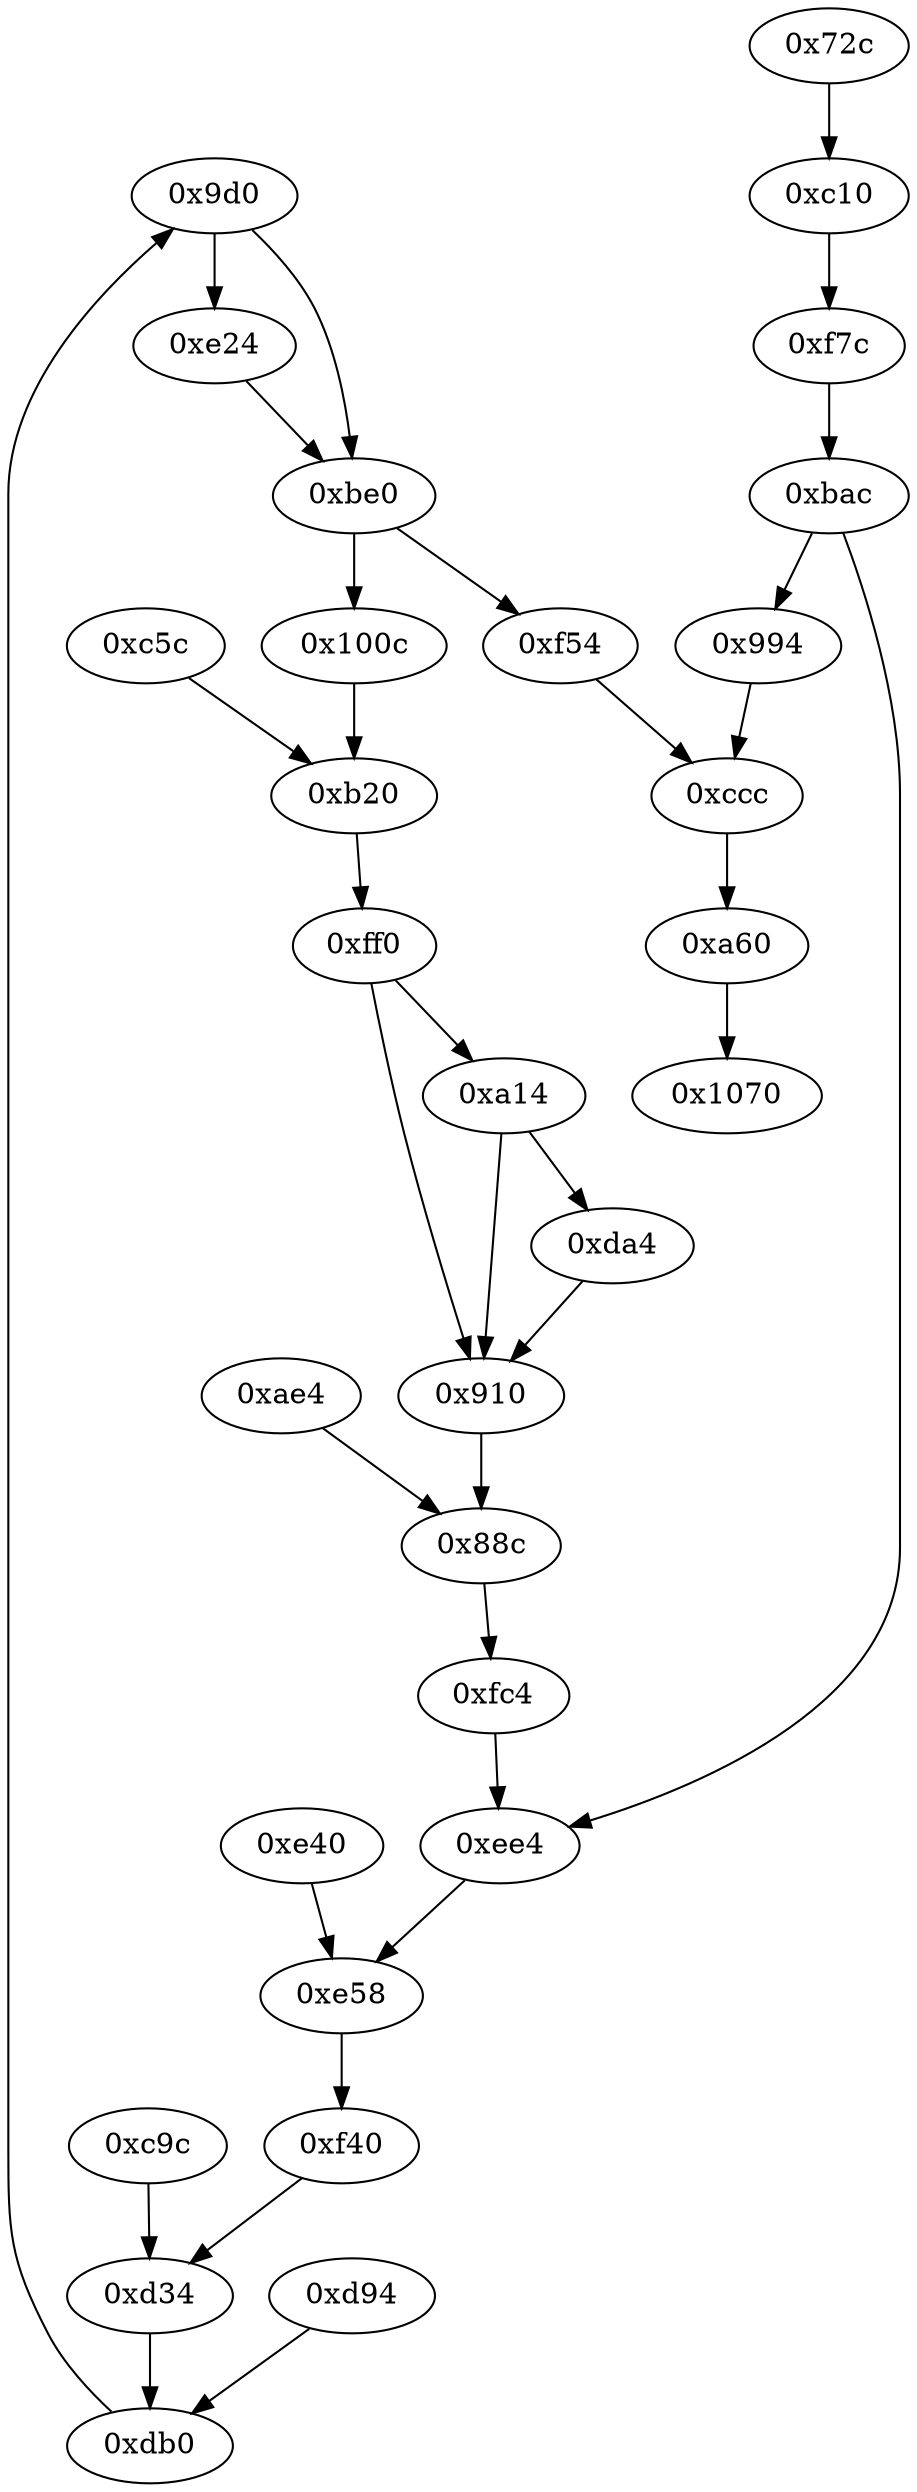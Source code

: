 strict digraph "" {
	"0x9d0"	 [opcode="[u'ldrb', u'ldr', u'mov', u'cmp', u'ldr', u'mov', u'b']"];
	"0xbe0"	 [opcode="[u'ldr', u'ldr', u'tst', u'mov', u'b']"];
	"0x9d0" -> "0xbe0";
	"0xe24"	 [opcode="[u'ldr', u'ldr', u'mov', u'cmp', u'ldr', u'mov', u'b']"];
	"0x9d0" -> "0xe24";
	"0xb20"	 [opcode="[u'ldr', u'ldr', u'bl', u'cmp', u'mov', u'mov', u'mov', u'strb', u'ldr', u'ldr', u'ldr', u'sub', u'sub', u'add', u'mul', u'eor', \
u'and', u'ldr', u'mov', u'mov', u'ldr', u'ldr', u'cmp', u'mov', u'teq', u'ldr', u'b']"];
	"0xff0"	 [opcode="[u'ldrb', u'ldr', u'cmp', u'ldr', u'ldr', u'mov', u'b']"];
	"0xb20" -> "0xff0";
	"0xa60"	 [opcode="[u'ldr', u'ldr', u'ldr', u'ldr', u'add', u'sub', u'sub', u'mul', u'mvn', u'ldr', u'ldr', u'orr', u'mov', u'cmn', u'mov', u'cmp', \
u'mov', u'mov', u'mov', u'cmn', u'mov', u'mov', u'b']"];
	"0x1070"	 [opcode="[u'ldr', u'ldr', u'ldr', u'ldr', u'ldr', u'sub', u'sub', u'pop']"];
	"0xa60" -> "0x1070";
	"0xd34"	 [opcode="[u'ldr', u'mov', u'str', u'ldr', u'str', u'ldr', u'ldr', u'ldr', u'sub', u'sub', u'add', u'mul', u'mov', u'eor', u'and', u'ldr', \
u'mov', u'ldr', u'cmp', u'mov', u'teq', u'ldr', u'ldr', u'b']"];
	"0xdb0"	 [opcode="[u'ldr', u'ldr', u'mov', u'cmp', u'mov', u'mov', u'strb', u'ldr', u'ldr', u'ldr', u'ldr', u'cmp', u'mov', u'sub', u'mul', u'mvn', \
u'mov', u'orr', u'ldr', u'cmn', u'mov', u'teq', u'ldr', u'mov', u'cmn', u'mov', u'cmp', u'mov', u'b']"];
	"0xd34" -> "0xdb0";
	"0xc10"	 [opcode="[u'ldrb', u'ldrb', u'eor', u'tst', u'ldr', u'mov', u'cmp', u'mov', u'mov', u'cmp', u'mov', u'b']"];
	"0xf7c"	 [opcode="[u'sub', u'mov', u'str', u'ldr', u'ldr', u'cmp', u'mov', u'mov', u'strb', u'ldr', u'ldr', u'sub', u'mul', u'eor', u'and', u'ldr', \
u'ldr', u'ldr']"];
	"0xc10" -> "0xf7c";
	"0xfc4"	 [opcode="[u'mov', u'mov', u'cmp', u'mov', u'cmp', u'mov', u'mov', u'cmp', u'mov', u'mov', u'b']"];
	"0xee4"	 [opcode="[u'ldr', u'mov', u'ldr', u'sub', u'mul', u'mov', u'eor', u'and', u'ldr', u'mov', u'ldr', u'cmp', u'mov', u'teq', u'ldr', u'ldr']"];
	"0xfc4" -> "0xee4";
	"0xe58"	 [opcode="[u'ldr', u'str', u'ldr', u'ldr', u'bl', u'bl', u'ldr', u'mov', u'ldr', u'ldrb', u'str', u'ldr', u'ldrb', u'str', u'ldr', u'ldr', \
u'sub', u'mul', u'eor', u'and', u'ldr', u'mov', u'mov', u'ldr', u'ldr', u'cmp', u'mov', u'teq', u'ldr']"];
	"0xf40"	 [opcode="[u'mov', u'str']"];
	"0xe58" -> "0xf40";
	"0xa14"	 [opcode="[u'ldr', u'ldr', u'bl', u'ldr', u'cmp', u'ldr', u'ldr', u'mov', u'b']"];
	"0xda4"	 [opcode="[u'ldr', u'ldr', u'b']"];
	"0xa14" -> "0xda4";
	"0x910"	 [opcode="[u'ldr', u'ldr', u'str', u'ldr', u'ldr', u'mov', u'rsb', u'cmp', u'mvn', u'mov', u'mul', u'mov', u'mvn', u'ldr', u'orr', u'cmn', \
u'mov', u'teq', u'ldr', u'b']"];
	"0xa14" -> "0x910";
	"0xbac"	 [opcode="[u'ldrb', u'ldr', u'ldr', u'cmp', u'mov', u'b']"];
	"0xf7c" -> "0xbac";
	"0xee4" -> "0xe58";
	"0xda4" -> "0x910";
	"0x100c"	 [opcode="[u'ldr', u'ldr', u'ldr', u'ldr', u'mov', u'rsb', u'cmp', u'mvn', u'mov', u'mul', u'mov', u'mvn', u'ldr', u'orr', u'cmn', u'mov', \
u'teq', u'ldr']"];
	"0xbe0" -> "0x100c";
	"0xf54"	 [opcode="[u'ldr', u'ldr', u'ldr', u'ldr', u'bl', u'ldr', u'mov']"];
	"0xbe0" -> "0xf54";
	"0xc9c"	 [opcode="[u'ldr', u'str', u'ldr', u'b']"];
	"0xc9c" -> "0xd34";
	"0x100c" -> "0xb20";
	"0x72c"	 [opcode="[u'push', u'add', u'sub', u'str', u'ldr', u'str', u'mvn', u'ldr', u'ldr', u'str', u'ldr', u'ldr', u'ldr', u'sub', u'sub', u'add', \
u'mul', u'mov', u'mvn', u'ldr', u'orr', u'cmn', u'mov', u'mov', u'ldr', u'strb', u'cmp', u'mov', u'strb', u'ldr', u'ldr', u'str', \
u'ldr', u'str', u'ldr', u'str', u'ldr', u'str', u'ldr', u'str', u'ldr', u'str', u'ldr', u'str', u'ldr', u'ldr', u'str', u'ldr', \
u'str', u'ldr', u'str', u'ldr', u'str', u'ldr', u'ldr', u'str', u'ldr', u'str', u'ldr', u'ldr', u'add', u'str', u'str', u'str', \
u'str', u'b']"];
	"0x72c" -> "0xc10";
	"0xf40" -> "0xd34";
	"0xff0" -> "0xa14";
	"0xff0" -> "0x910";
	"0xc5c"	 [opcode="[u'ldr', u'ldr', u'ldr', u'ldr', u'ldr', u'ldr', u'ldr', u'b']"];
	"0xc5c" -> "0xb20";
	"0x88c"	 [opcode="[u'ldr', u'ldr', u'add', u'str', u'ldr', u'ldr', u'ldr', u'add', u'sub', u'sub', u'mul', u'eor', u'and', u'ldr', u'ldr', u'ldr', \
u'b']"];
	"0x88c" -> "0xfc4";
	"0xdb0" -> "0x9d0";
	"0xe40"	 [opcode="[u'ldr', u'ldr', u'bl', u'bl', u'ldr', u'b']"];
	"0xe40" -> "0xe58";
	"0xe24" -> "0xbe0";
	"0x994"	 [opcode="[u'mov', u'b']"];
	"0xccc"	 [opcode="[u'ldr', u'str', u'ldr', u'ldr', u'ldr', u'sub', u'sub', u'add', u'mul', u'eor', u'and', u'ldr', u'mov', u'mov', u'ldr', u'cmp', \
u'mov', u'cmp', u'mov', u'mov', u'cmp', u'mov', u'mov', u'teq', u'mov', u'b']"];
	"0x994" -> "0xccc";
	"0x910" -> "0x88c";
	"0xbac" -> "0xee4";
	"0xbac" -> "0x994";
	"0xae4"	 [opcode="[u'ldr', u'ldr', u'ldr', u'ldr', u'b']"];
	"0xae4" -> "0x88c";
	"0xccc" -> "0xa60";
	"0xd94"	 [opcode="[u'ldr', u'ldr', u'ldr', u'b']"];
	"0xd94" -> "0xdb0";
	"0xf54" -> "0xccc";
}
